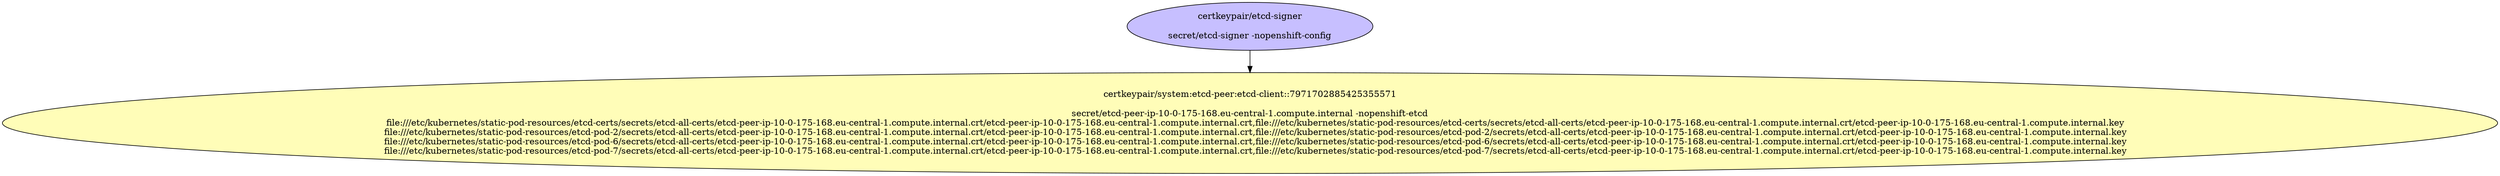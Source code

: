 digraph "Local Certificate" {
  // Node definitions.
  1 [
    label="certkeypair/etcd-signer\n\nsecret/etcd-signer -nopenshift-config\n"
    style=filled
    fillcolor="#c7bfff"
  ];
  2 [
    label="certkeypair/system:etcd-peer:etcd-client::7971702885425355571\n\nsecret/etcd-peer-ip-10-0-175-168.eu-central-1.compute.internal -nopenshift-etcd\n    file:///etc/kubernetes/static-pod-resources/etcd-certs/secrets/etcd-all-certs/etcd-peer-ip-10-0-175-168.eu-central-1.compute.internal.crt/etcd-peer-ip-10-0-175-168.eu-central-1.compute.internal.crt,file:///etc/kubernetes/static-pod-resources/etcd-certs/secrets/etcd-all-certs/etcd-peer-ip-10-0-175-168.eu-central-1.compute.internal.crt/etcd-peer-ip-10-0-175-168.eu-central-1.compute.internal.key\n    file:///etc/kubernetes/static-pod-resources/etcd-pod-2/secrets/etcd-all-certs/etcd-peer-ip-10-0-175-168.eu-central-1.compute.internal.crt/etcd-peer-ip-10-0-175-168.eu-central-1.compute.internal.crt,file:///etc/kubernetes/static-pod-resources/etcd-pod-2/secrets/etcd-all-certs/etcd-peer-ip-10-0-175-168.eu-central-1.compute.internal.crt/etcd-peer-ip-10-0-175-168.eu-central-1.compute.internal.key\n    file:///etc/kubernetes/static-pod-resources/etcd-pod-6/secrets/etcd-all-certs/etcd-peer-ip-10-0-175-168.eu-central-1.compute.internal.crt/etcd-peer-ip-10-0-175-168.eu-central-1.compute.internal.crt,file:///etc/kubernetes/static-pod-resources/etcd-pod-6/secrets/etcd-all-certs/etcd-peer-ip-10-0-175-168.eu-central-1.compute.internal.crt/etcd-peer-ip-10-0-175-168.eu-central-1.compute.internal.key\n    file:///etc/kubernetes/static-pod-resources/etcd-pod-7/secrets/etcd-all-certs/etcd-peer-ip-10-0-175-168.eu-central-1.compute.internal.crt/etcd-peer-ip-10-0-175-168.eu-central-1.compute.internal.crt,file:///etc/kubernetes/static-pod-resources/etcd-pod-7/secrets/etcd-all-certs/etcd-peer-ip-10-0-175-168.eu-central-1.compute.internal.crt/etcd-peer-ip-10-0-175-168.eu-central-1.compute.internal.key\n"
    style=filled
    fillcolor="#fffdb8"
  ];

  // Edge definitions.
  1 -> 2;
}
